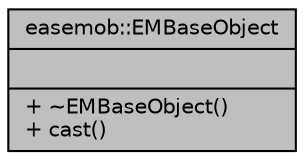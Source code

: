 digraph "easemob::EMBaseObject"
{
  edge [fontname="Helvetica",fontsize="10",labelfontname="Helvetica",labelfontsize="10"];
  node [fontname="Helvetica",fontsize="10",shape=record];
  Node1 [label="{easemob::EMBaseObject\n||+ ~EMBaseObject()\l+ cast()\l}",height=0.2,width=0.4,color="black", fillcolor="grey75", style="filled" fontcolor="black"];
}
